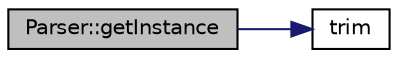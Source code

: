 digraph "Parser::getInstance"
{
  edge [fontname="Helvetica",fontsize="10",labelfontname="Helvetica",labelfontsize="10"];
  node [fontname="Helvetica",fontsize="10",shape=record];
  rankdir="LR";
  Node1 [label="Parser::getInstance",height=0.2,width=0.4,color="black", fillcolor="grey75", style="filled", fontcolor="black"];
  Node1 -> Node2 [color="midnightblue",fontsize="10",style="solid"];
  Node2 [label="trim",height=0.2,width=0.4,color="black", fillcolor="white", style="filled",URL="$Logger_8cpp.html#a83375b89f8b135c348ba5bea0c847da0",tooltip="Trims a string of spaces and tabs. "];
}
